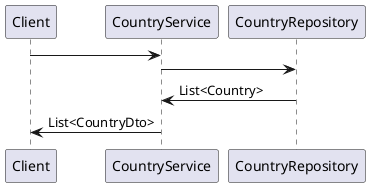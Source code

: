 @startuml
Client->CountryService
CountryService->CountryRepository
CountryRepository->CountryService:List<Country>
CountryService->Client:List<CountryDto>
@enduml
